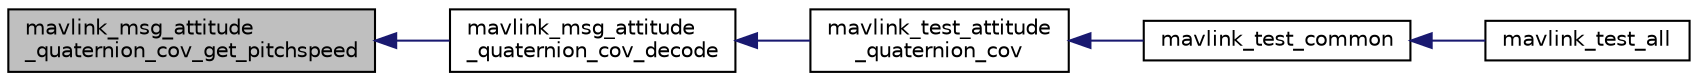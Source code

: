 digraph "mavlink_msg_attitude_quaternion_cov_get_pitchspeed"
{
 // INTERACTIVE_SVG=YES
  edge [fontname="Helvetica",fontsize="10",labelfontname="Helvetica",labelfontsize="10"];
  node [fontname="Helvetica",fontsize="10",shape=record];
  rankdir="LR";
  Node1 [label="mavlink_msg_attitude\l_quaternion_cov_get_pitchspeed",height=0.2,width=0.4,color="black", fillcolor="grey75", style="filled" fontcolor="black"];
  Node1 -> Node2 [dir="back",color="midnightblue",fontsize="10",style="solid",fontname="Helvetica"];
  Node2 [label="mavlink_msg_attitude\l_quaternion_cov_decode",height=0.2,width=0.4,color="black", fillcolor="white", style="filled",URL="$mavlink__msg__attitude__quaternion__cov_8h.html#a89ebffdde08e856e902c598dae67b3ff",tooltip="Decode a attitude_quaternion_cov message into a struct. "];
  Node2 -> Node3 [dir="back",color="midnightblue",fontsize="10",style="solid",fontname="Helvetica"];
  Node3 [label="mavlink_test_attitude\l_quaternion_cov",height=0.2,width=0.4,color="black", fillcolor="white", style="filled",URL="$v1_80_2common_2testsuite_8h.html#a4f2aaa46069f729b9e49c792c443a799"];
  Node3 -> Node4 [dir="back",color="midnightblue",fontsize="10",style="solid",fontname="Helvetica"];
  Node4 [label="mavlink_test_common",height=0.2,width=0.4,color="black", fillcolor="white", style="filled",URL="$v1_80_2common_2testsuite_8h.html#af349432601ac003d2c80a69c100c70a4"];
  Node4 -> Node5 [dir="back",color="midnightblue",fontsize="10",style="solid",fontname="Helvetica"];
  Node5 [label="mavlink_test_all",height=0.2,width=0.4,color="black", fillcolor="white", style="filled",URL="$v1_80_2common_2testsuite_8h.html#a4cc77b6c343679298da5d3c2b4e48759"];
}
